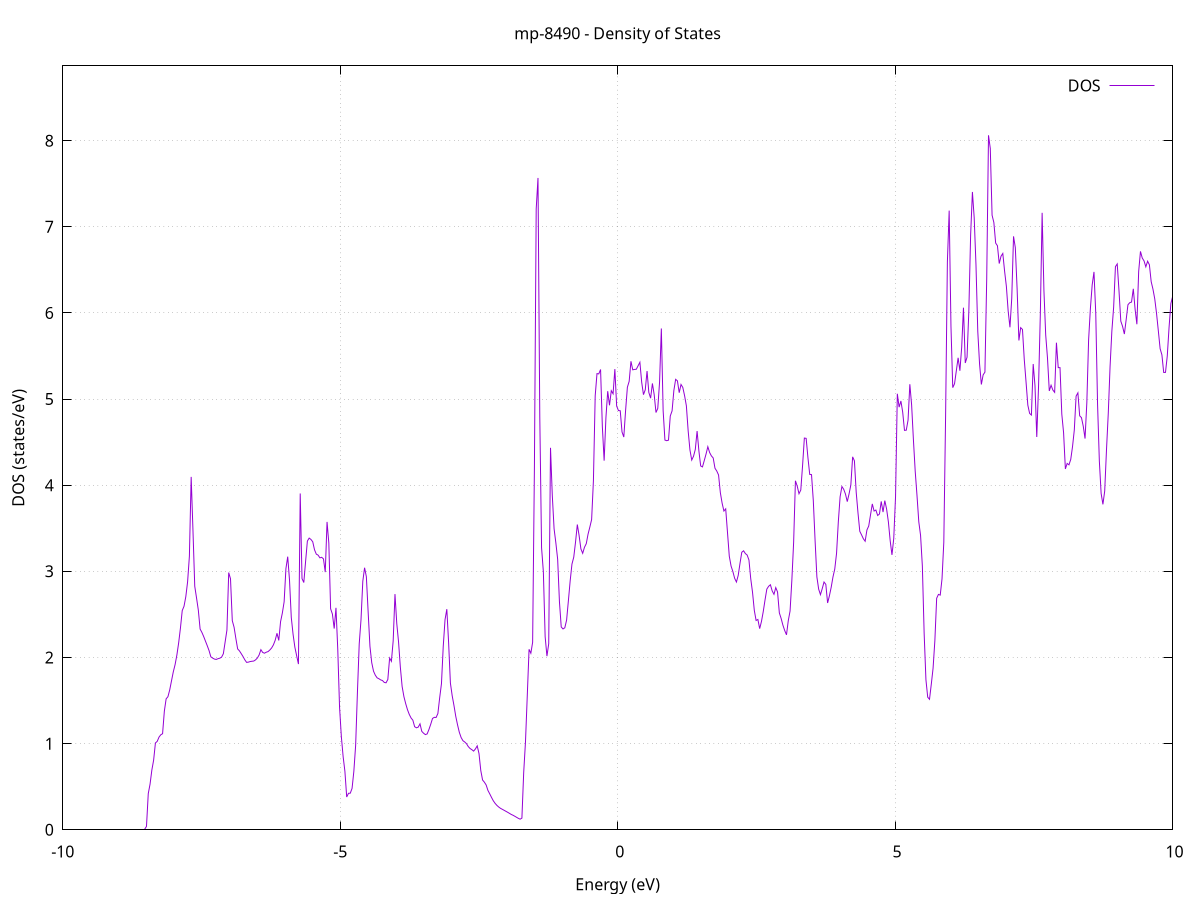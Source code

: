 set title 'mp-8490 - Density of States'
set xlabel 'Energy (eV)'
set ylabel 'DOS (states/eV)'
set grid
set xrange [-10:10]
set yrange [0:8.868]
set xzeroaxis lt -1
set terminal png size 800,600
set output 'mp-8490_dos_gnuplot.png'
plot '-' using 1:2 with lines title 'DOS'
-46.575700 0.000000
-46.543500 0.000000
-46.511200 0.000000
-46.479000 0.000000
-46.446800 0.000000
-46.414600 0.000000
-46.382400 0.000000
-46.350100 0.000000
-46.317900 0.000000
-46.285700 0.000000
-46.253500 0.000000
-46.221300 0.000000
-46.189000 0.000000
-46.156800 0.000000
-46.124600 0.000000
-46.092400 0.000000
-46.060200 0.000000
-46.027900 0.000000
-45.995700 0.000000
-45.963500 0.000000
-45.931300 0.000000
-45.899100 0.000000
-45.866800 0.000000
-45.834600 0.000000
-45.802400 0.000000
-45.770200 0.000000
-45.738000 0.000000
-45.705700 0.000000
-45.673500 0.000000
-45.641300 0.000000
-45.609100 0.000000
-45.576900 0.000000
-45.544600 0.000000
-45.512400 0.000000
-45.480200 0.000000
-45.448000 0.000000
-45.415800 0.000000
-45.383500 0.000000
-45.351300 0.000000
-45.319100 0.000000
-45.286900 0.000000
-45.254700 0.000000
-45.222400 0.000000
-45.190200 0.000000
-45.158000 0.000000
-45.125800 0.000000
-45.093600 0.000000
-45.061300 0.000000
-45.029100 0.000000
-44.996900 0.000000
-44.964700 0.000000
-44.932500 0.000000
-44.900200 0.000000
-44.868000 0.000000
-44.835800 0.000000
-44.803600 0.000000
-44.771400 0.000000
-44.739100 0.000000
-44.706900 0.000000
-44.674700 0.000000
-44.642500 0.000000
-44.610300 0.000000
-44.578000 0.000000
-44.545800 0.000000
-44.513600 0.000000
-44.481400 0.000000
-44.449200 0.000000
-44.416900 0.000000
-44.384700 0.000000
-44.352500 0.000000
-44.320300 0.000000
-44.288100 0.000000
-44.255800 0.000000
-44.223600 0.000000
-44.191400 0.000000
-44.159200 0.000000
-44.127000 0.000000
-44.094700 0.000000
-44.062500 0.000000
-44.030300 0.000000
-43.998100 0.000000
-43.965900 0.000000
-43.933600 0.000000
-43.901400 0.000000
-43.869200 0.000000
-43.837000 0.000000
-43.804800 0.000000
-43.772500 0.000000
-43.740300 0.000000
-43.708100 0.000000
-43.675900 0.000000
-43.643700 305.819600
-43.611400 0.000000
-43.579200 0.000000
-43.547000 0.000000
-43.514800 0.000000
-43.482600 0.000000
-43.450300 0.000000
-43.418100 0.000000
-43.385900 0.000000
-43.353700 0.000000
-43.321500 0.000000
-43.289200 0.000000
-43.257000 0.000000
-43.224800 0.000000
-43.192600 0.000000
-43.160400 0.000000
-43.128100 0.000000
-43.095900 0.000000
-43.063700 0.000000
-43.031500 0.000000
-42.999300 0.000000
-42.967000 0.000000
-42.934800 0.000000
-42.902600 0.000000
-42.870400 0.000000
-42.838200 0.000000
-42.805900 0.000000
-42.773700 0.000000
-42.741500 0.000000
-42.709300 0.000000
-42.677100 0.000000
-42.644800 0.000000
-42.612600 0.000000
-42.580400 0.000000
-42.548200 0.000000
-42.516000 0.000000
-42.483700 0.000000
-42.451500 0.000000
-42.419300 0.000000
-42.387100 0.000000
-42.354900 0.000000
-42.322600 0.000000
-42.290400 0.000000
-42.258200 0.000000
-42.226000 0.000000
-42.193800 0.000000
-42.161500 0.000000
-42.129300 0.000000
-42.097100 0.000000
-42.064900 0.000000
-42.032700 0.000000
-42.000400 0.000000
-41.968200 0.000000
-41.936000 0.000000
-41.903800 0.000000
-41.871600 0.000000
-41.839300 0.000000
-41.807100 0.000000
-41.774900 0.000000
-41.742700 0.000000
-41.710500 0.000000
-41.678200 0.000000
-41.646000 0.000000
-41.613800 0.000000
-41.581600 0.000000
-41.549400 0.000000
-41.517100 0.000000
-41.484900 0.000000
-41.452700 0.000000
-41.420500 0.000000
-41.388300 0.000000
-41.356000 0.000000
-41.323800 0.000000
-41.291600 0.000000
-41.259400 0.000000
-41.227200 0.000000
-41.194900 0.000000
-41.162700 0.000000
-41.130500 0.000000
-41.098300 0.000000
-41.066100 0.000000
-41.033800 0.000000
-41.001600 0.000000
-40.969400 0.000000
-40.937200 0.000000
-40.905000 0.000000
-40.872800 0.000000
-40.840500 0.000000
-40.808300 0.000000
-40.776100 0.000000
-40.743900 0.000000
-40.711700 0.000000
-40.679400 0.000000
-40.647200 0.000000
-40.615000 0.000000
-40.582800 0.000000
-40.550600 0.000000
-40.518300 0.000000
-40.486100 0.000000
-40.453900 0.000000
-40.421700 0.000000
-40.389500 0.000000
-40.357200 0.000000
-40.325000 0.000000
-40.292800 0.000000
-40.260600 0.000000
-40.228400 0.000000
-40.196100 0.000000
-40.163900 0.000000
-40.131700 0.000000
-40.099500 0.000000
-40.067300 0.000000
-40.035000 0.000000
-40.002800 0.000000
-39.970600 0.000000
-39.938400 0.000000
-39.906200 0.000000
-39.873900 0.000000
-39.841700 0.000000
-39.809500 0.000000
-39.777300 0.000000
-39.745100 0.000000
-39.712800 0.000000
-39.680600 0.000000
-39.648400 0.000000
-39.616200 0.000000
-39.584000 0.000000
-39.551700 0.000000
-39.519500 0.000000
-39.487300 0.000000
-39.455100 0.000000
-39.422900 0.000000
-39.390600 0.000000
-39.358400 0.000000
-39.326200 0.000000
-39.294000 0.000000
-39.261800 0.000000
-39.229500 0.000000
-39.197300 0.000000
-39.165100 0.000000
-39.132900 0.000000
-39.100700 0.000000
-39.068400 0.000000
-39.036200 0.000000
-39.004000 0.000000
-38.971800 0.000000
-38.939600 0.000000
-38.907300 0.000000
-38.875100 0.000000
-38.842900 0.000000
-38.810700 0.000000
-38.778500 0.000000
-38.746200 0.000000
-38.714000 0.000000
-38.681800 0.000000
-38.649600 0.000000
-38.617400 0.000000
-38.585100 0.000000
-38.552900 0.000000
-38.520700 0.000000
-38.488500 0.000000
-38.456300 0.000000
-38.424000 0.000000
-38.391800 0.000000
-38.359600 0.000000
-38.327400 0.000000
-38.295200 0.000000
-38.262900 0.000000
-38.230700 0.000000
-38.198500 0.000000
-38.166300 0.000000
-38.134100 0.000000
-38.101800 0.000000
-38.069600 0.000000
-38.037400 0.000000
-38.005200 0.000000
-37.973000 0.000000
-37.940700 0.000000
-37.908500 0.000000
-37.876300 0.000000
-37.844100 0.000000
-37.811900 0.000000
-37.779600 0.000000
-37.747400 0.000000
-37.715200 0.000000
-37.683000 0.000000
-37.650800 0.000000
-37.618500 0.000000
-37.586300 0.000000
-37.554100 0.000000
-37.521900 0.000000
-37.489700 0.000000
-37.457400 0.000000
-37.425200 0.000000
-37.393000 0.000000
-37.360800 0.000000
-37.328600 0.000000
-37.296300 0.000000
-37.264100 0.000000
-37.231900 0.000000
-37.199700 0.000000
-37.167500 0.000000
-37.135200 0.000000
-37.103000 0.000000
-37.070800 0.000000
-37.038600 0.000000
-37.006400 0.000000
-36.974100 0.000000
-36.941900 0.000000
-36.909700 0.000000
-36.877500 0.000000
-36.845300 0.000000
-36.813000 0.000000
-36.780800 0.000000
-36.748600 0.000000
-36.716400 0.000000
-36.684200 0.000000
-36.651900 0.000000
-36.619700 0.000000
-36.587500 0.000000
-36.555300 0.000000
-36.523100 0.000000
-36.490800 0.000000
-36.458600 0.000000
-36.426400 0.000000
-36.394200 0.000000
-36.362000 0.000000
-36.329700 0.000000
-36.297500 0.000000
-36.265300 0.000000
-36.233100 0.000000
-36.200900 0.000000
-36.168600 0.000000
-36.136400 0.000000
-36.104200 0.000000
-36.072000 0.000000
-36.039800 0.000000
-36.007500 0.000000
-35.975300 0.000000
-35.943100 0.000000
-35.910900 0.000000
-35.878700 0.000000
-35.846400 0.000000
-35.814200 0.000000
-35.782000 0.000000
-35.749800 0.000000
-35.717600 0.000000
-35.685300 0.000000
-35.653100 0.000000
-35.620900 0.000000
-35.588700 0.000000
-35.556500 0.000000
-35.524200 0.000000
-35.492000 0.000000
-35.459800 0.000000
-35.427600 0.000000
-35.395400 0.000000
-35.363100 0.000000
-35.330900 0.000000
-35.298700 0.000000
-35.266500 0.000000
-35.234300 0.000000
-35.202000 0.000000
-35.169800 0.000000
-35.137600 0.000000
-35.105400 0.000000
-35.073200 0.000000
-35.040900 0.000000
-35.008700 0.000000
-34.976500 0.000000
-34.944300 0.000000
-34.912100 0.000000
-34.879800 0.000000
-34.847600 0.000000
-34.815400 0.000000
-34.783200 0.000000
-34.751000 0.000000
-34.718700 0.000000
-34.686500 0.000000
-34.654300 0.000000
-34.622100 0.000000
-34.589900 0.000000
-34.557600 0.000000
-34.525400 0.000000
-34.493200 0.000000
-34.461000 0.000000
-34.428800 0.000000
-34.396500 0.000000
-34.364300 0.000000
-34.332100 0.000000
-34.299900 0.000000
-34.267700 0.000000
-34.235400 0.000000
-34.203200 0.000000
-34.171000 0.000000
-34.138800 0.000000
-34.106600 0.000000
-34.074300 0.000000
-34.042100 0.000000
-34.009900 0.000000
-33.977700 0.000000
-33.945500 0.000000
-33.913200 0.000000
-33.881000 0.000000
-33.848800 0.000000
-33.816600 0.000000
-33.784400 0.000000
-33.752100 0.000000
-33.719900 0.000000
-33.687700 0.000000
-33.655500 0.000000
-33.623300 0.000000
-33.591000 0.000000
-33.558800 0.000000
-33.526600 0.000000
-33.494400 0.000000
-33.462200 0.000000
-33.429900 0.000000
-33.397700 0.000000
-33.365500 0.000000
-33.333300 0.000000
-33.301100 0.000000
-33.268800 0.000000
-33.236600 0.000000
-33.204400 0.000000
-33.172200 0.000000
-33.140000 0.000000
-33.107700 0.000000
-33.075500 0.000000
-33.043300 0.000000
-33.011100 0.000000
-32.978900 0.000000
-32.946600 0.000000
-32.914400 0.000000
-32.882200 0.000000
-32.850000 0.000000
-32.817800 0.000000
-32.785500 0.000000
-32.753300 0.000000
-32.721100 0.000000
-32.688900 0.000000
-32.656700 0.000000
-32.624400 0.000000
-32.592200 0.000000
-32.560000 0.000000
-32.527800 0.000000
-32.495600 0.000000
-32.463300 0.000000
-32.431100 0.000000
-32.398900 0.000000
-32.366700 0.000000
-32.334500 0.000000
-32.302200 0.000000
-32.270000 0.000000
-32.237800 0.000000
-32.205600 0.000000
-32.173400 0.000000
-32.141100 0.000000
-32.108900 0.000000
-32.076700 0.000000
-32.044500 0.000000
-32.012300 0.000000
-31.980000 0.000000
-31.947800 0.000000
-31.915600 0.000000
-31.883400 0.000000
-31.851200 0.000000
-31.818900 0.000000
-31.786700 0.000000
-31.754500 0.000000
-31.722300 0.000000
-31.690100 0.000000
-31.657800 0.000000
-31.625600 0.000000
-31.593400 0.000000
-31.561200 0.000000
-31.529000 0.000000
-31.496700 0.000000
-31.464500 0.000000
-31.432300 0.000000
-31.400100 0.000000
-31.367900 0.000000
-31.335600 0.000000
-31.303400 0.000000
-31.271200 0.000000
-31.239000 0.000000
-31.206800 0.000000
-31.174500 0.000000
-31.142300 0.000000
-31.110100 0.000000
-31.077900 0.000000
-31.045700 0.000000
-31.013400 0.000000
-30.981200 0.000000
-30.949000 0.000000
-30.916800 0.000000
-30.884600 0.000000
-30.852300 0.000000
-30.820100 0.000000
-30.787900 0.000000
-30.755700 0.000000
-30.723500 0.000000
-30.691200 0.000000
-30.659000 0.000000
-30.626800 0.000000
-30.594600 0.000000
-30.562400 0.000000
-30.530100 0.000000
-30.497900 0.000000
-30.465700 0.000000
-30.433500 0.000000
-30.401300 0.000000
-30.369000 0.000000
-30.336800 0.000000
-30.304600 0.000000
-30.272400 0.000000
-30.240200 0.000000
-30.207900 0.000000
-30.175700 0.000000
-30.143500 0.000000
-30.111300 0.000000
-30.079100 0.000000
-30.046800 0.000000
-30.014600 0.000000
-29.982400 0.000000
-29.950200 0.000000
-29.918000 0.000000
-29.885700 0.000000
-29.853500 0.000000
-29.821300 0.000000
-29.789100 0.000000
-29.756900 0.000000
-29.724600 0.000000
-29.692400 0.000000
-29.660200 0.000000
-29.628000 0.000000
-29.595800 0.000000
-29.563500 0.000000
-29.531300 0.000000
-29.499100 0.000000
-29.466900 0.000000
-29.434700 0.000000
-29.402400 0.000000
-29.370200 0.000000
-29.338000 0.000000
-29.305800 0.000000
-29.273600 0.000000
-29.241300 0.000000
-29.209100 0.000000
-29.176900 0.000000
-29.144700 0.000000
-29.112500 0.000000
-29.080300 0.000000
-29.048000 0.000000
-29.015800 0.000000
-28.983600 0.000000
-28.951400 0.000000
-28.919200 0.000000
-28.886900 0.000000
-28.854700 0.000000
-28.822500 0.000000
-28.790300 0.000000
-28.758100 0.000000
-28.725800 0.000000
-28.693600 0.000000
-28.661400 0.000000
-28.629200 0.000000
-28.597000 0.000000
-28.564700 0.000000
-28.532500 0.000000
-28.500300 0.000000
-28.468100 0.000000
-28.435900 0.000000
-28.403600 0.000000
-28.371400 0.000000
-28.339200 0.000000
-28.307000 0.000000
-28.274800 0.000000
-28.242500 0.000000
-28.210300 0.000000
-28.178100 0.000000
-28.145900 0.000000
-28.113700 0.000000
-28.081400 0.000000
-28.049200 0.000000
-28.017000 0.000000
-27.984800 0.000000
-27.952600 0.000000
-27.920300 0.000000
-27.888100 0.000000
-27.855900 0.000000
-27.823700 0.000000
-27.791500 0.000000
-27.759200 0.000000
-27.727000 0.000000
-27.694800 0.000000
-27.662600 0.000000
-27.630400 0.000000
-27.598100 0.000000
-27.565900 0.000000
-27.533700 0.000000
-27.501500 0.000000
-27.469300 0.000000
-27.437000 0.000000
-27.404800 0.000000
-27.372600 0.000000
-27.340400 0.000000
-27.308200 0.000000
-27.275900 0.000000
-27.243700 0.000000
-27.211500 0.000000
-27.179300 0.000000
-27.147100 0.000000
-27.114800 0.000000
-27.082600 0.000000
-27.050400 0.000000
-27.018200 0.000000
-26.986000 0.000000
-26.953700 0.000000
-26.921500 0.000000
-26.889300 0.000000
-26.857100 0.000000
-26.824900 0.000000
-26.792600 0.000000
-26.760400 0.000000
-26.728200 0.000000
-26.696000 0.000000
-26.663800 0.000000
-26.631500 0.000000
-26.599300 0.000000
-26.567100 0.000000
-26.534900 0.000000
-26.502700 0.000000
-26.470400 0.000000
-26.438200 0.000000
-26.406000 0.000000
-26.373800 0.000000
-26.341600 0.000000
-26.309300 0.000000
-26.277100 0.000000
-26.244900 0.000000
-26.212700 0.000000
-26.180500 0.000000
-26.148200 0.000000
-26.116000 0.000000
-26.083800 0.000000
-26.051600 0.000000
-26.019400 0.000000
-25.987100 0.000000
-25.954900 0.000000
-25.922700 0.000000
-25.890500 0.000000
-25.858300 0.000000
-25.826000 0.000000
-25.793800 0.000000
-25.761600 0.000000
-25.729400 0.000000
-25.697200 0.000000
-25.664900 0.000000
-25.632700 0.000000
-25.600500 0.000000
-25.568300 0.000000
-25.536100 0.000000
-25.503800 0.000000
-25.471600 0.000000
-25.439400 0.000000
-25.407200 0.000000
-25.375000 0.000000
-25.342700 0.000000
-25.310500 0.000000
-25.278300 0.000000
-25.246100 0.000000
-25.213900 0.000000
-25.181600 0.000000
-25.149400 0.000000
-25.117200 0.000000
-25.085000 0.000000
-25.052800 0.000000
-25.020500 0.000000
-24.988300 0.000000
-24.956100 0.000000
-24.923900 0.000000
-24.891700 0.000000
-24.859400 0.000000
-24.827200 0.000000
-24.795000 0.000000
-24.762800 0.000000
-24.730600 0.000000
-24.698300 0.000000
-24.666100 0.000000
-24.633900 0.000000
-24.601700 0.000000
-24.569500 0.000000
-24.537200 0.000000
-24.505000 0.000000
-24.472800 0.000000
-24.440600 0.000000
-24.408400 0.000000
-24.376100 0.000000
-24.343900 0.000000
-24.311700 0.000000
-24.279500 0.000000
-24.247300 0.000000
-24.215000 0.000000
-24.182800 0.000000
-24.150600 0.000000
-24.118400 0.000000
-24.086200 0.000000
-24.053900 0.000000
-24.021700 0.000000
-23.989500 0.000000
-23.957300 0.000000
-23.925100 0.000000
-23.892800 0.000000
-23.860600 0.000000
-23.828400 0.000000
-23.796200 0.000000
-23.764000 0.000000
-23.731700 0.000000
-23.699500 0.000000
-23.667300 0.000000
-23.635100 0.000000
-23.602900 0.000000
-23.570600 0.000000
-23.538400 0.000000
-23.506200 0.000000
-23.474000 0.000000
-23.441800 0.000000
-23.409500 0.000000
-23.377300 0.000000
-23.345100 0.000000
-23.312900 0.000000
-23.280700 0.000000
-23.248400 0.000000
-23.216200 0.000000
-23.184000 0.000000
-23.151800 0.000000
-23.119600 0.000000
-23.087300 0.000000
-23.055100 0.000000
-23.022900 0.000000
-22.990700 0.000000
-22.958500 0.000000
-22.926200 0.000000
-22.894000 0.000000
-22.861800 0.000000
-22.829600 0.000000
-22.797400 0.000000
-22.765100 0.000000
-22.732900 0.000000
-22.700700 0.000000
-22.668500 0.000000
-22.636300 0.000000
-22.604000 0.000000
-22.571800 0.000000
-22.539600 0.000000
-22.507400 0.000000
-22.475200 0.000000
-22.442900 0.000000
-22.410700 0.000000
-22.378500 0.000000
-22.346300 0.000000
-22.314100 0.000000
-22.281800 0.000000
-22.249600 0.000000
-22.217400 0.000000
-22.185200 0.000000
-22.153000 0.000000
-22.120700 0.000000
-22.088500 0.000000
-22.056300 0.000000
-22.024100 0.000000
-21.991900 0.000000
-21.959600 0.000000
-21.927400 0.000000
-21.895200 0.000000
-21.863000 0.000000
-21.830800 212.885500
-21.798500 350.294000
-21.766300 0.000000
-21.734100 0.000000
-21.701900 0.000000
-21.669700 69.886900
-21.637400 226.840600
-21.605200 772.194800
-21.573000 160.904400
-21.540800 0.000000
-21.508600 0.000000
-21.476300 0.000000
-21.444100 0.000000
-21.411900 0.000000
-21.379700 0.000000
-21.347500 0.000000
-21.315200 0.000000
-21.283000 0.000000
-21.250800 0.000000
-21.218600 0.000000
-21.186400 0.000000
-21.154100 0.000000
-21.121900 0.000000
-21.089700 0.000000
-21.057500 0.000000
-21.025300 0.000000
-20.993000 0.000000
-20.960800 0.000000
-20.928600 0.000000
-20.896400 0.000000
-20.864200 0.000000
-20.831900 0.000000
-20.799700 0.000000
-20.767500 0.000000
-20.735300 0.000000
-20.703100 0.000000
-20.670800 0.000000
-20.638600 0.000000
-20.606400 0.000000
-20.574200 0.000000
-20.542000 0.000000
-20.509700 0.000000
-20.477500 0.000000
-20.445300 0.000000
-20.413100 0.000000
-20.380900 0.000000
-20.348600 0.000000
-20.316400 0.000000
-20.284200 0.000000
-20.252000 0.000000
-20.219800 0.000000
-20.187500 0.000000
-20.155300 0.000000
-20.123100 0.000000
-20.090900 0.000000
-20.058700 0.000000
-20.026400 0.000000
-19.994200 0.000000
-19.962000 0.000000
-19.929800 0.000000
-19.897600 0.000000
-19.865300 0.000000
-19.833100 0.000000
-19.800900 0.000000
-19.768700 0.000000
-19.736500 0.000000
-19.704200 0.000000
-19.672000 0.000000
-19.639800 0.000000
-19.607600 0.000000
-19.575400 0.000000
-19.543100 0.000000
-19.510900 0.000000
-19.478700 0.000000
-19.446500 0.000000
-19.414300 0.000000
-19.382000 0.000000
-19.349800 0.000000
-19.317600 0.000000
-19.285400 0.000000
-19.253200 0.000000
-19.220900 0.000000
-19.188700 0.000000
-19.156500 0.000000
-19.124300 0.000000
-19.092100 0.000000
-19.059800 0.000000
-19.027600 0.000000
-18.995400 0.000000
-18.963200 0.000000
-18.931000 0.000000
-18.898700 0.000000
-18.866500 0.000000
-18.834300 0.000000
-18.802100 0.000000
-18.769900 0.000000
-18.737600 0.000000
-18.705400 0.000000
-18.673200 0.000000
-18.641000 0.000000
-18.608800 0.000000
-18.576500 0.000000
-18.544300 0.000000
-18.512100 0.000000
-18.479900 0.000000
-18.447700 0.000000
-18.415400 0.000000
-18.383200 0.000000
-18.351000 0.000000
-18.318800 0.000000
-18.286600 0.000000
-18.254300 0.000000
-18.222100 0.000000
-18.189900 0.000000
-18.157700 0.000000
-18.125500 0.000000
-18.093200 0.000000
-18.061000 0.000000
-18.028800 0.000000
-17.996600 0.000000
-17.964400 0.000000
-17.932100 0.000000
-17.899900 0.000000
-17.867700 0.000000
-17.835500 0.000000
-17.803300 0.000000
-17.771000 0.000000
-17.738800 0.000000
-17.706600 0.000000
-17.674400 0.000000
-17.642200 0.000000
-17.609900 0.000000
-17.577700 0.000000
-17.545500 0.000000
-17.513300 0.000000
-17.481100 0.000000
-17.448800 0.000000
-17.416600 0.000000
-17.384400 0.000000
-17.352200 0.000000
-17.320000 0.000000
-17.287800 0.000000
-17.255500 0.000000
-17.223300 0.000000
-17.191100 0.000000
-17.158900 0.000000
-17.126700 0.000000
-17.094400 0.000000
-17.062200 0.000000
-17.030000 0.000000
-16.997800 0.000000
-16.965600 0.000000
-16.933300 0.000000
-16.901100 0.000000
-16.868900 0.000000
-16.836700 0.000000
-16.804500 0.000000
-16.772200 0.000000
-16.740000 0.000000
-16.707800 0.000000
-16.675600 0.000000
-16.643400 0.000000
-16.611100 0.000000
-16.578900 0.000000
-16.546700 0.000000
-16.514500 0.000000
-16.482300 0.000000
-16.450000 0.000000
-16.417800 0.000000
-16.385600 0.000000
-16.353400 0.000000
-16.321200 0.000000
-16.288900 0.000000
-16.256700 0.000000
-16.224500 0.000000
-16.192300 0.000000
-16.160100 0.000000
-16.127800 0.000000
-16.095600 0.000000
-16.063400 0.000000
-16.031200 0.000000
-15.999000 0.000000
-15.966700 0.000000
-15.934500 0.000000
-15.902300 0.000000
-15.870100 0.000000
-15.837900 0.000000
-15.805600 0.000000
-15.773400 0.000000
-15.741200 0.000000
-15.709000 0.000000
-15.676800 0.000000
-15.644500 0.000000
-15.612300 0.000000
-15.580100 0.000000
-15.547900 0.000000
-15.515700 0.000000
-15.483400 0.000000
-15.451200 0.000000
-15.419000 0.000000
-15.386800 0.000000
-15.354600 0.000000
-15.322300 0.000000
-15.290100 0.000000
-15.257900 0.000000
-15.225700 0.000000
-15.193500 0.000000
-15.161200 0.000000
-15.129000 0.000000
-15.096800 0.000000
-15.064600 0.000000
-15.032400 0.000000
-15.000100 0.000000
-14.967900 0.000000
-14.935700 0.000000
-14.903500 0.000000
-14.871300 0.000000
-14.839000 0.000000
-14.806800 0.000000
-14.774600 0.000000
-14.742400 0.000000
-14.710200 0.000000
-14.677900 0.000000
-14.645700 0.000000
-14.613500 0.000000
-14.581300 0.000000
-14.549100 0.000000
-14.516800 0.000000
-14.484600 0.000000
-14.452400 0.000000
-14.420200 0.000000
-14.388000 0.000000
-14.355700 0.000000
-14.323500 0.000000
-14.291300 0.000000
-14.259100 0.000000
-14.226900 0.000000
-14.194600 0.000000
-14.162400 0.000000
-14.130200 0.000000
-14.098000 0.000000
-14.065800 0.000000
-14.033500 0.000000
-14.001300 0.000000
-13.969100 0.000000
-13.936900 0.000000
-13.904700 0.000000
-13.872400 0.000000
-13.840200 0.000000
-13.808000 0.000000
-13.775800 0.000000
-13.743600 0.000000
-13.711300 0.000000
-13.679100 0.000000
-13.646900 0.000000
-13.614700 0.000000
-13.582500 0.000000
-13.550200 0.000000
-13.518000 0.000000
-13.485800 0.000000
-13.453600 0.000000
-13.421400 0.000000
-13.389100 0.000000
-13.356900 0.000000
-13.324700 0.000000
-13.292500 0.000000
-13.260300 0.000000
-13.228000 0.000000
-13.195800 0.000000
-13.163600 0.000000
-13.131400 0.000000
-13.099200 0.000000
-13.066900 0.000000
-13.034700 0.000000
-13.002500 0.000000
-12.970300 0.000000
-12.938100 0.000000
-12.905800 0.000000
-12.873600 0.000000
-12.841400 0.000000
-12.809200 0.000000
-12.777000 0.000000
-12.744700 0.000000
-12.712500 0.000000
-12.680300 0.000000
-12.648100 0.000000
-12.615900 0.000000
-12.583600 0.000000
-12.551400 0.000000
-12.519200 0.000000
-12.487000 0.000000
-12.454800 0.000000
-12.422500 0.000000
-12.390300 0.000000
-12.358100 0.000000
-12.325900 0.000000
-12.293700 0.000000
-12.261400 0.000000
-12.229200 0.000000
-12.197000 0.000000
-12.164800 0.000000
-12.132600 0.000000
-12.100300 0.000000
-12.068100 0.000000
-12.035900 0.000000
-12.003700 0.000000
-11.971500 0.000000
-11.939200 0.000000
-11.907000 0.000000
-11.874800 0.000000
-11.842600 0.000000
-11.810400 0.000000
-11.778100 0.000000
-11.745900 0.000000
-11.713700 0.000000
-11.681500 0.000000
-11.649300 0.000000
-11.617000 0.000000
-11.584800 0.000000
-11.552600 0.000000
-11.520400 0.000000
-11.488200 0.000000
-11.455900 0.000000
-11.423700 0.000000
-11.391500 0.000000
-11.359300 0.000000
-11.327100 0.000000
-11.294800 0.000000
-11.262600 0.000000
-11.230400 0.000000
-11.198200 0.000000
-11.166000 0.000000
-11.133700 0.000000
-11.101500 0.000000
-11.069300 0.000000
-11.037100 0.000000
-11.004900 0.000000
-10.972600 0.000000
-10.940400 0.000000
-10.908200 0.000000
-10.876000 0.000000
-10.843800 0.000000
-10.811500 0.000000
-10.779300 0.000000
-10.747100 0.000000
-10.714900 0.000000
-10.682700 0.000000
-10.650400 0.000000
-10.618200 0.000000
-10.586000 0.000000
-10.553800 0.000000
-10.521600 0.000000
-10.489300 0.000000
-10.457100 0.000000
-10.424900 0.000000
-10.392700 0.000000
-10.360500 0.000000
-10.328200 0.000000
-10.296000 0.000000
-10.263800 0.000000
-10.231600 0.000000
-10.199400 0.000000
-10.167100 0.000000
-10.134900 0.000000
-10.102700 0.000000
-10.070500 0.000000
-10.038300 0.000000
-10.006000 0.000000
-9.973800 0.000000
-9.941600 0.000000
-9.909400 0.000000
-9.877200 0.000000
-9.844900 0.000000
-9.812700 0.000000
-9.780500 0.000000
-9.748300 0.000000
-9.716100 0.000000
-9.683800 0.000000
-9.651600 0.000000
-9.619400 0.000000
-9.587200 0.000000
-9.555000 0.000000
-9.522700 0.000000
-9.490500 0.000000
-9.458300 0.000000
-9.426100 0.000000
-9.393900 0.000000
-9.361600 0.000000
-9.329400 0.000000
-9.297200 0.000000
-9.265000 0.000000
-9.232800 0.000000
-9.200500 0.000000
-9.168300 0.000000
-9.136100 0.000000
-9.103900 0.000000
-9.071700 0.000000
-9.039400 0.000000
-9.007200 0.000000
-8.975000 0.000000
-8.942800 0.000000
-8.910600 0.000000
-8.878300 0.000000
-8.846100 0.000000
-8.813900 0.000000
-8.781700 0.000000
-8.749500 0.000000
-8.717200 0.000000
-8.685000 0.000000
-8.652800 0.000000
-8.620600 0.000000
-8.588400 0.000000
-8.556100 0.000000
-8.523900 0.000000
-8.491700 0.039300
-8.459500 0.420000
-8.427300 0.529600
-8.395000 0.692800
-8.362800 0.808400
-8.330600 1.007800
-8.298400 1.026000
-8.266200 1.075300
-8.233900 1.102800
-8.201700 1.115200
-8.169500 1.377800
-8.137300 1.520300
-8.105100 1.544700
-8.072800 1.624000
-8.040600 1.729800
-8.008400 1.833500
-7.976200 1.916800
-7.944000 2.028400
-7.911700 2.170100
-7.879500 2.343100
-7.847300 2.544800
-7.815100 2.594800
-7.782900 2.706000
-7.750600 2.879400
-7.718400 3.175100
-7.686200 4.096600
-7.654000 3.475700
-7.621800 2.827000
-7.589500 2.691100
-7.557300 2.549700
-7.525100 2.329900
-7.492900 2.291100
-7.460700 2.243100
-7.428400 2.189500
-7.396200 2.136400
-7.364000 2.080100
-7.331800 2.007900
-7.299600 1.993300
-7.267300 1.981700
-7.235100 1.977300
-7.202900 1.985900
-7.170700 1.991800
-7.138500 2.003700
-7.106200 2.043900
-7.074000 2.180900
-7.041800 2.318100
-7.009600 2.985800
-6.977400 2.914000
-6.945100 2.427300
-6.912900 2.351200
-6.880700 2.220800
-6.848500 2.099500
-6.816300 2.076900
-6.784000 2.044700
-6.751800 2.011200
-6.719600 1.973200
-6.687400 1.943300
-6.655200 1.946200
-6.622900 1.952800
-6.590700 1.956300
-6.558500 1.958700
-6.526300 1.972200
-6.494100 1.993400
-6.461800 2.029100
-6.429600 2.090700
-6.397400 2.058700
-6.365200 2.049800
-6.333000 2.061400
-6.300700 2.068400
-6.268500 2.087100
-6.236300 2.110700
-6.204100 2.146400
-6.171900 2.200400
-6.139600 2.281700
-6.107400 2.197900
-6.075200 2.415400
-6.043000 2.515800
-6.010800 2.646500
-5.978500 3.032400
-5.946300 3.170400
-5.914100 2.900800
-5.881900 2.464500
-5.849700 2.269100
-5.817400 2.119400
-5.785200 2.020600
-5.753000 1.923600
-5.720800 3.904000
-5.688600 2.915800
-5.656300 2.870300
-5.624100 3.115100
-5.591900 3.351400
-5.559700 3.386200
-5.527500 3.370300
-5.495200 3.343100
-5.463000 3.249900
-5.430800 3.199600
-5.398600 3.188300
-5.366400 3.157100
-5.334200 3.163000
-5.301900 3.144800
-5.269700 2.991400
-5.237500 3.573800
-5.205300 3.328200
-5.173100 2.565500
-5.140800 2.504100
-5.108600 2.335700
-5.076400 2.576600
-5.044200 2.094300
-5.012000 1.423200
-4.979700 1.081600
-4.947500 0.849400
-4.915300 0.677200
-4.883100 0.380400
-4.850900 0.423500
-4.818600 0.424600
-4.786400 0.481000
-4.754200 0.679400
-4.722000 0.980600
-4.689800 1.597100
-4.657500 2.157500
-4.625300 2.438300
-4.593100 2.884400
-4.560900 3.041900
-4.528700 2.937400
-4.496400 2.524200
-4.464200 2.129800
-4.432000 1.939800
-4.399800 1.841000
-4.367600 1.794600
-4.335300 1.764000
-4.303100 1.753500
-4.270900 1.740000
-4.238700 1.732700
-4.206500 1.710800
-4.174200 1.706200
-4.142000 1.744600
-4.109800 1.993400
-4.077600 1.955800
-4.045400 2.193400
-4.013100 2.735800
-3.980900 2.395500
-3.948700 2.180000
-3.916500 1.888600
-3.884300 1.663400
-3.852000 1.545400
-3.819800 1.464000
-3.787600 1.394000
-3.755400 1.338900
-3.723200 1.298000
-3.690900 1.272100
-3.658700 1.196600
-3.626500 1.183800
-3.594300 1.191300
-3.562100 1.229700
-3.529800 1.142400
-3.497600 1.120900
-3.465400 1.104900
-3.433200 1.112700
-3.401000 1.164400
-3.368700 1.225200
-3.336500 1.292300
-3.304300 1.305500
-3.272100 1.303600
-3.239900 1.349300
-3.207600 1.532300
-3.175400 1.695000
-3.143200 2.128400
-3.111000 2.439400
-3.078800 2.561100
-3.046500 2.173600
-3.014300 1.703200
-2.982100 1.556600
-2.949900 1.442700
-2.917700 1.317200
-2.885400 1.217800
-2.853200 1.131000
-2.821000 1.071100
-2.788800 1.034400
-2.756600 1.019400
-2.724300 0.999400
-2.692100 0.965900
-2.659900 0.943700
-2.627700 0.930000
-2.595500 0.913300
-2.563200 0.938600
-2.531000 0.974200
-2.498800 0.884600
-2.466600 0.687500
-2.434400 0.577800
-2.402100 0.552700
-2.369900 0.519900
-2.337700 0.456700
-2.305500 0.417300
-2.273300 0.375800
-2.241000 0.336600
-2.208800 0.306900
-2.176600 0.283300
-2.144400 0.264700
-2.112200 0.249500
-2.079900 0.238100
-2.047700 0.226600
-2.015500 0.215100
-1.983300 0.203400
-1.951100 0.191200
-1.918800 0.178400
-1.886600 0.168800
-1.854400 0.157300
-1.822200 0.145000
-1.790000 0.133000
-1.757700 0.123100
-1.725500 0.135700
-1.693300 0.664100
-1.661100 1.019700
-1.628900 1.553800
-1.596600 2.095100
-1.564400 2.049500
-1.532200 2.176200
-1.500000 4.209800
-1.467800 7.206700
-1.435500 7.566900
-1.403300 4.798400
-1.371100 3.273800
-1.338900 2.996400
-1.306700 2.241600
-1.274400 2.015600
-1.242200 2.159800
-1.210000 4.434400
-1.177800 3.881900
-1.145600 3.494700
-1.113300 3.328900
-1.081100 3.139900
-1.048900 2.646000
-1.016700 2.354700
-0.984500 2.331400
-0.952200 2.344900
-0.920000 2.434000
-0.887800 2.659400
-0.855600 2.889800
-0.823400 3.084100
-0.791100 3.164800
-0.758900 3.340300
-0.726700 3.543800
-0.694500 3.415300
-0.662300 3.261000
-0.630000 3.209200
-0.597800 3.279800
-0.565600 3.321300
-0.533400 3.431700
-0.501200 3.513800
-0.468900 3.601700
-0.436700 4.050300
-0.404500 5.038900
-0.372300 5.295300
-0.340100 5.292300
-0.307800 5.343300
-0.275600 4.680100
-0.243400 4.284800
-0.211200 4.784800
-0.179000 5.091400
-0.146700 4.928000
-0.114500 5.097300
-0.082300 5.061600
-0.050100 5.348100
-0.017900 4.919100
0.014400 4.866700
0.046600 4.864500
0.078800 4.618600
0.111000 4.559000
0.143200 4.867600
0.175500 5.137100
0.207700 5.205900
0.239900 5.438900
0.272100 5.339700
0.304300 5.344300
0.336600 5.346300
0.368800 5.386800
0.401000 5.427300
0.433200 5.195700
0.465400 5.051200
0.497700 5.107900
0.529900 5.325100
0.562100 5.076700
0.594300 5.010600
0.626500 5.181500
0.658800 5.050400
0.691000 4.843800
0.723200 4.891700
0.755400 5.195800
0.787600 5.819300
0.819900 4.865400
0.852100 4.524000
0.884300 4.516800
0.916500 4.523200
0.948700 4.804200
0.981000 4.862700
1.013200 5.099300
1.045400 5.229100
1.077600 5.211100
1.109800 5.073700
1.142100 5.169600
1.174300 5.135000
1.206500 5.039200
1.238700 4.921500
1.270900 4.630100
1.303200 4.408400
1.335400 4.292100
1.367600 4.336400
1.399800 4.415600
1.432000 4.629000
1.464300 4.398100
1.496500 4.223700
1.528700 4.212500
1.560900 4.285700
1.593100 4.361600
1.625400 4.446900
1.657600 4.379900
1.689800 4.340400
1.722000 4.316600
1.754200 4.197100
1.786500 4.164500
1.818700 4.118600
1.850900 3.913700
1.883100 3.791100
1.915300 3.700400
1.947600 3.725600
1.979800 3.451500
2.012000 3.176100
2.044200 3.061700
2.076400 2.998400
2.108700 2.919100
2.140900 2.876200
2.173100 2.953400
2.205300 3.093300
2.237500 3.221900
2.269800 3.238500
2.302000 3.206400
2.334200 3.189000
2.366400 3.131600
2.398600 2.915200
2.430900 2.757100
2.463100 2.546800
2.495300 2.430000
2.527500 2.441400
2.559700 2.334900
2.592000 2.418500
2.624200 2.532800
2.656400 2.668500
2.688600 2.793700
2.720800 2.826500
2.753100 2.844500
2.785300 2.772900
2.817500 2.733300
2.849700 2.811500
2.881900 2.759800
2.914200 2.517700
2.946400 2.453500
2.978600 2.374900
3.010800 2.313300
3.043000 2.263100
3.075300 2.427300
3.107500 2.539600
3.139700 2.897400
3.171900 3.338400
3.204100 4.051600
3.236400 3.989900
3.268600 3.901100
3.300800 3.944300
3.333000 4.228700
3.365200 4.547500
3.397500 4.543900
3.429700 4.318400
3.461900 4.125100
3.494100 4.123100
3.526300 3.821700
3.558600 3.356900
3.590800 2.935300
3.623000 2.793300
3.655200 2.729600
3.687400 2.799500
3.719700 2.876200
3.751900 2.848700
3.784100 2.632900
3.816300 2.715500
3.848500 2.814200
3.880800 2.934800
3.913000 3.026500
3.945200 3.208800
3.977400 3.576500
4.009600 3.866200
4.041900 3.984500
4.074100 3.953000
4.106300 3.896700
4.138500 3.809300
4.170700 3.899100
4.203000 4.003300
4.235200 4.329400
4.267400 4.282800
4.299600 3.917800
4.331800 3.678000
4.364100 3.465000
4.396300 3.423100
4.428500 3.378500
4.460700 3.349500
4.492900 3.480300
4.525200 3.526600
4.557400 3.655400
4.589600 3.782800
4.621800 3.700300
4.654000 3.711500
4.686300 3.648500
4.718500 3.665400
4.750700 3.812200
4.782900 3.688600
4.815100 3.821300
4.847400 3.723200
4.879600 3.573500
4.911800 3.355900
4.944000 3.190900
4.976200 3.381700
5.008500 3.867400
5.040700 5.061600
5.072900 4.906200
5.105100 4.977900
5.137300 4.849000
5.169600 4.636700
5.201800 4.638700
5.234000 4.755500
5.266200 5.172000
5.298400 4.931000
5.330700 4.525600
5.362900 4.162600
5.395100 3.881600
5.427300 3.576100
5.459500 3.417300
5.491800 3.062200
5.524000 2.280200
5.556200 1.741800
5.588400 1.538900
5.620600 1.514900
5.652900 1.690400
5.685100 1.875800
5.717300 2.197300
5.749500 2.687700
5.781700 2.732400
5.814000 2.724400
5.846200 2.913900
5.878400 3.337900
5.910600 4.801300
5.942800 6.591300
5.975100 7.187700
6.007300 5.845000
6.039500 5.132600
6.071700 5.177900
6.103900 5.328300
6.136200 5.479400
6.168400 5.328800
6.200600 5.600600
6.232800 6.061000
6.265000 5.419100
6.297300 5.486300
6.329500 6.021300
6.361700 6.903800
6.393900 7.404300
6.426100 7.104800
6.458300 6.555200
6.490600 5.786300
6.522800 5.407300
6.555000 5.169500
6.587200 5.280900
6.619400 5.312500
6.651700 6.398500
6.683900 8.062200
6.716100 7.910100
6.748300 7.134700
6.780500 7.049600
6.812800 6.811400
6.845000 6.779500
6.877200 6.573300
6.909400 6.658200
6.941600 6.690400
6.973900 6.485400
7.006100 6.307900
7.038300 6.021200
7.070500 5.833400
7.102700 6.168300
7.135000 6.889000
7.167200 6.758500
7.199400 6.280500
7.231600 5.680400
7.263800 5.829300
7.296100 5.808300
7.328300 5.461200
7.360500 5.198800
7.392700 4.929700
7.424900 4.833600
7.457200 4.814600
7.489400 5.407100
7.521600 5.156500
7.553800 4.560100
7.586000 5.153600
7.618300 5.993000
7.650500 7.161900
7.682700 6.261000
7.714900 5.743100
7.747100 5.476000
7.779400 5.094500
7.811600 5.160400
7.843800 5.104700
7.876000 5.078100
7.908200 5.654700
7.940500 5.364800
7.972700 5.364700
8.004900 4.825400
8.037100 4.609000
8.069300 4.189000
8.101600 4.252800
8.133800 4.236500
8.166000 4.299000
8.198200 4.447600
8.230400 4.641600
8.262700 5.034400
8.294900 5.072200
8.327100 4.805500
8.359300 4.784300
8.391500 4.684800
8.423800 4.541400
8.456000 4.956900
8.488200 5.688200
8.520400 6.053100
8.552600 6.325400
8.584900 6.476400
8.617100 5.991200
8.649300 4.944300
8.681500 4.281800
8.713700 3.904400
8.746000 3.777700
8.778200 3.932600
8.810400 4.410600
8.842600 4.835300
8.874800 5.377300
8.907100 5.789400
8.939300 6.067200
8.971500 6.537000
9.003700 6.568700
9.035900 6.256800
9.068200 5.904600
9.100400 5.843500
9.132600 5.754800
9.164800 5.921000
9.197000 6.094900
9.229300 6.118800
9.261500 6.126000
9.293700 6.280200
9.325900 6.043700
9.358100 5.868500
9.390400 6.481300
9.422600 6.714500
9.454800 6.637700
9.487000 6.604300
9.519200 6.535300
9.551500 6.600400
9.583700 6.558800
9.615900 6.363100
9.648100 6.275200
9.680300 6.162700
9.712600 5.992800
9.744800 5.791600
9.777000 5.584900
9.809200 5.512900
9.841400 5.308900
9.873700 5.309800
9.905900 5.500500
9.938100 5.832200
9.970300 6.108200
10.002500 6.191100
10.034800 6.075900
10.067000 6.015000
10.099200 6.166400
10.131400 6.459400
10.163600 7.015800
10.195900 6.922100
10.228100 6.795300
10.260300 6.605500
10.292500 6.233200
10.324700 6.047700
10.357000 5.915400
10.389200 6.290200
10.421400 6.583100
10.453600 6.385000
10.485800 6.221900
10.518100 6.136800
10.550300 5.926800
10.582500 5.942500
10.614700 6.035300
10.646900 6.251200
10.679200 6.156600
10.711400 6.262800
10.743600 6.470100
10.775800 6.780600
10.808000 7.452100
10.840300 6.867300
10.872500 6.054800
10.904700 6.036500
10.936900 6.588200
10.969100 6.491200
11.001400 6.363200
11.033600 5.964700
11.065800 5.630300
11.098000 5.324300
11.130200 5.298700
11.162500 5.561600
11.194700 5.780800
11.226900 5.614900
11.259100 5.697100
11.291300 5.680700
11.323600 5.646000
11.355800 5.712300
11.388000 5.523600
11.420200 5.215200
11.452400 5.052300
11.484700 4.973700
11.516900 4.907500
11.549100 4.984400
11.581300 4.925500
11.613500 4.983900
11.645800 5.105500
11.678000 5.464100
11.710200 5.430700
11.742400 5.676300
11.774600 5.817000
11.806900 5.690400
11.839100 5.632600
11.871300 5.478000
11.903500 5.645200
11.935700 5.360800
11.968000 5.266000
12.000200 5.432500
12.032400 5.607900
12.064600 5.631200
12.096800 5.743900
12.129100 5.792700
12.161300 5.791200
12.193500 5.814900
12.225700 5.810500
12.257900 5.991500
12.290200 6.274200
12.322400 6.172000
12.354600 5.843300
12.386800 5.817600
12.419000 5.846800
12.451300 5.951900
12.483500 6.056100
12.515700 6.273200
12.547900 6.580600
12.580100 6.424300
12.612400 6.140100
12.644600 5.952700
12.676800 5.814100
12.709000 5.761900
12.741200 5.616200
12.773500 5.658500
12.805700 5.807000
12.837900 5.912700
12.870100 6.087400
12.902300 6.437300
12.934600 6.679700
12.966800 6.527900
12.999000 6.040400
13.031200 5.632300
13.063400 5.558200
13.095700 5.820800
13.127900 5.868500
13.160100 5.584000
13.192300 5.097700
13.224500 5.113100
13.256800 5.557100
13.289000 5.675100
13.321200 5.820900
13.353400 6.291300
13.385600 5.978700
13.417900 5.755100
13.450100 5.561000
13.482300 4.961100
13.514500 4.594100
13.546700 4.254600
13.579000 4.079500
13.611200 4.018400
13.643400 4.005300
13.675600 4.473700
13.707800 5.152700
13.740100 4.358800
13.772300 3.988000
13.804500 3.647000
13.836700 3.397500
13.868900 3.171900
13.901200 3.080000
13.933400 3.001500
13.965600 2.856100
13.997800 2.850600
14.030000 2.576000
14.062300 2.361400
14.094500 2.188400
14.126700 2.100200
14.158900 2.018900
14.191100 1.952000
14.223400 1.994300
14.255600 2.295900
14.287800 1.751400
14.320000 2.040700
14.352200 2.387900
14.384500 2.356400
14.416700 1.680900
14.448900 1.307400
14.481100 1.122700
14.513300 1.023700
14.545600 0.935300
14.577800 0.854500
14.610000 0.792400
14.642200 0.733300
14.674400 0.675200
14.706700 0.619000
14.738900 0.591300
14.771100 0.643100
14.803300 0.355200
14.835500 0.159700
14.867800 0.071100
14.900000 0.028200
14.932200 0.001600
14.964400 0.000000
14.996600 0.000000
15.028900 0.000000
15.061100 0.000000
15.093300 0.000000
15.125500 0.000000
15.157700 0.000000
15.190000 0.000000
15.222200 0.000000
15.254400 0.000000
15.286600 0.000000
15.318800 0.000000
15.351100 0.000000
15.383300 0.000000
15.415500 0.000000
15.447700 0.000000
15.479900 0.000000
15.512200 0.000000
15.544400 0.000000
15.576600 0.000000
15.608800 0.000000
15.641000 0.000000
15.673300 0.000000
15.705500 0.000000
15.737700 0.000000
15.769900 0.000000
15.802100 0.000000
15.834400 0.000000
15.866600 0.000000
15.898800 0.000000
15.931000 0.000000
15.963200 0.000000
15.995500 0.000000
16.027700 0.000000
16.059900 0.000000
16.092100 0.000000
16.124300 0.000000
16.156600 0.000000
16.188800 0.000000
16.221000 0.000000
16.253200 0.000000
16.285400 0.000000
16.317700 0.000000
16.349900 0.000000
16.382100 0.000000
16.414300 0.000000
16.446500 0.000000
16.478800 0.000000
16.511000 0.000000
16.543200 0.000000
16.575400 0.000000
16.607600 0.000000
16.639900 0.000000
16.672100 0.000000
16.704300 0.000000
16.736500 0.000000
16.768700 0.000000
16.801000 0.000000
16.833200 0.000000
16.865400 0.000000
16.897600 0.000000
16.929800 0.000000
16.962100 0.000000
16.994300 0.000000
17.026500 0.000000
17.058700 0.000000
17.090900 0.000000
17.123200 0.000000
17.155400 0.000000
17.187600 0.000000
17.219800 0.000000
17.252000 0.000000
17.284300 0.000000
17.316500 0.000000
17.348700 0.000000
17.380900 0.000000
17.413100 0.000000
17.445400 0.000000
17.477600 0.000000
17.509800 0.000000
17.542000 0.000000
17.574200 0.000000
17.606500 0.000000
17.638700 0.000000
17.670900 0.000000
17.703100 0.000000
17.735300 0.000000
17.767600 0.000000
17.799800 0.000000
17.832000 0.000000
17.864200 0.000000
e
